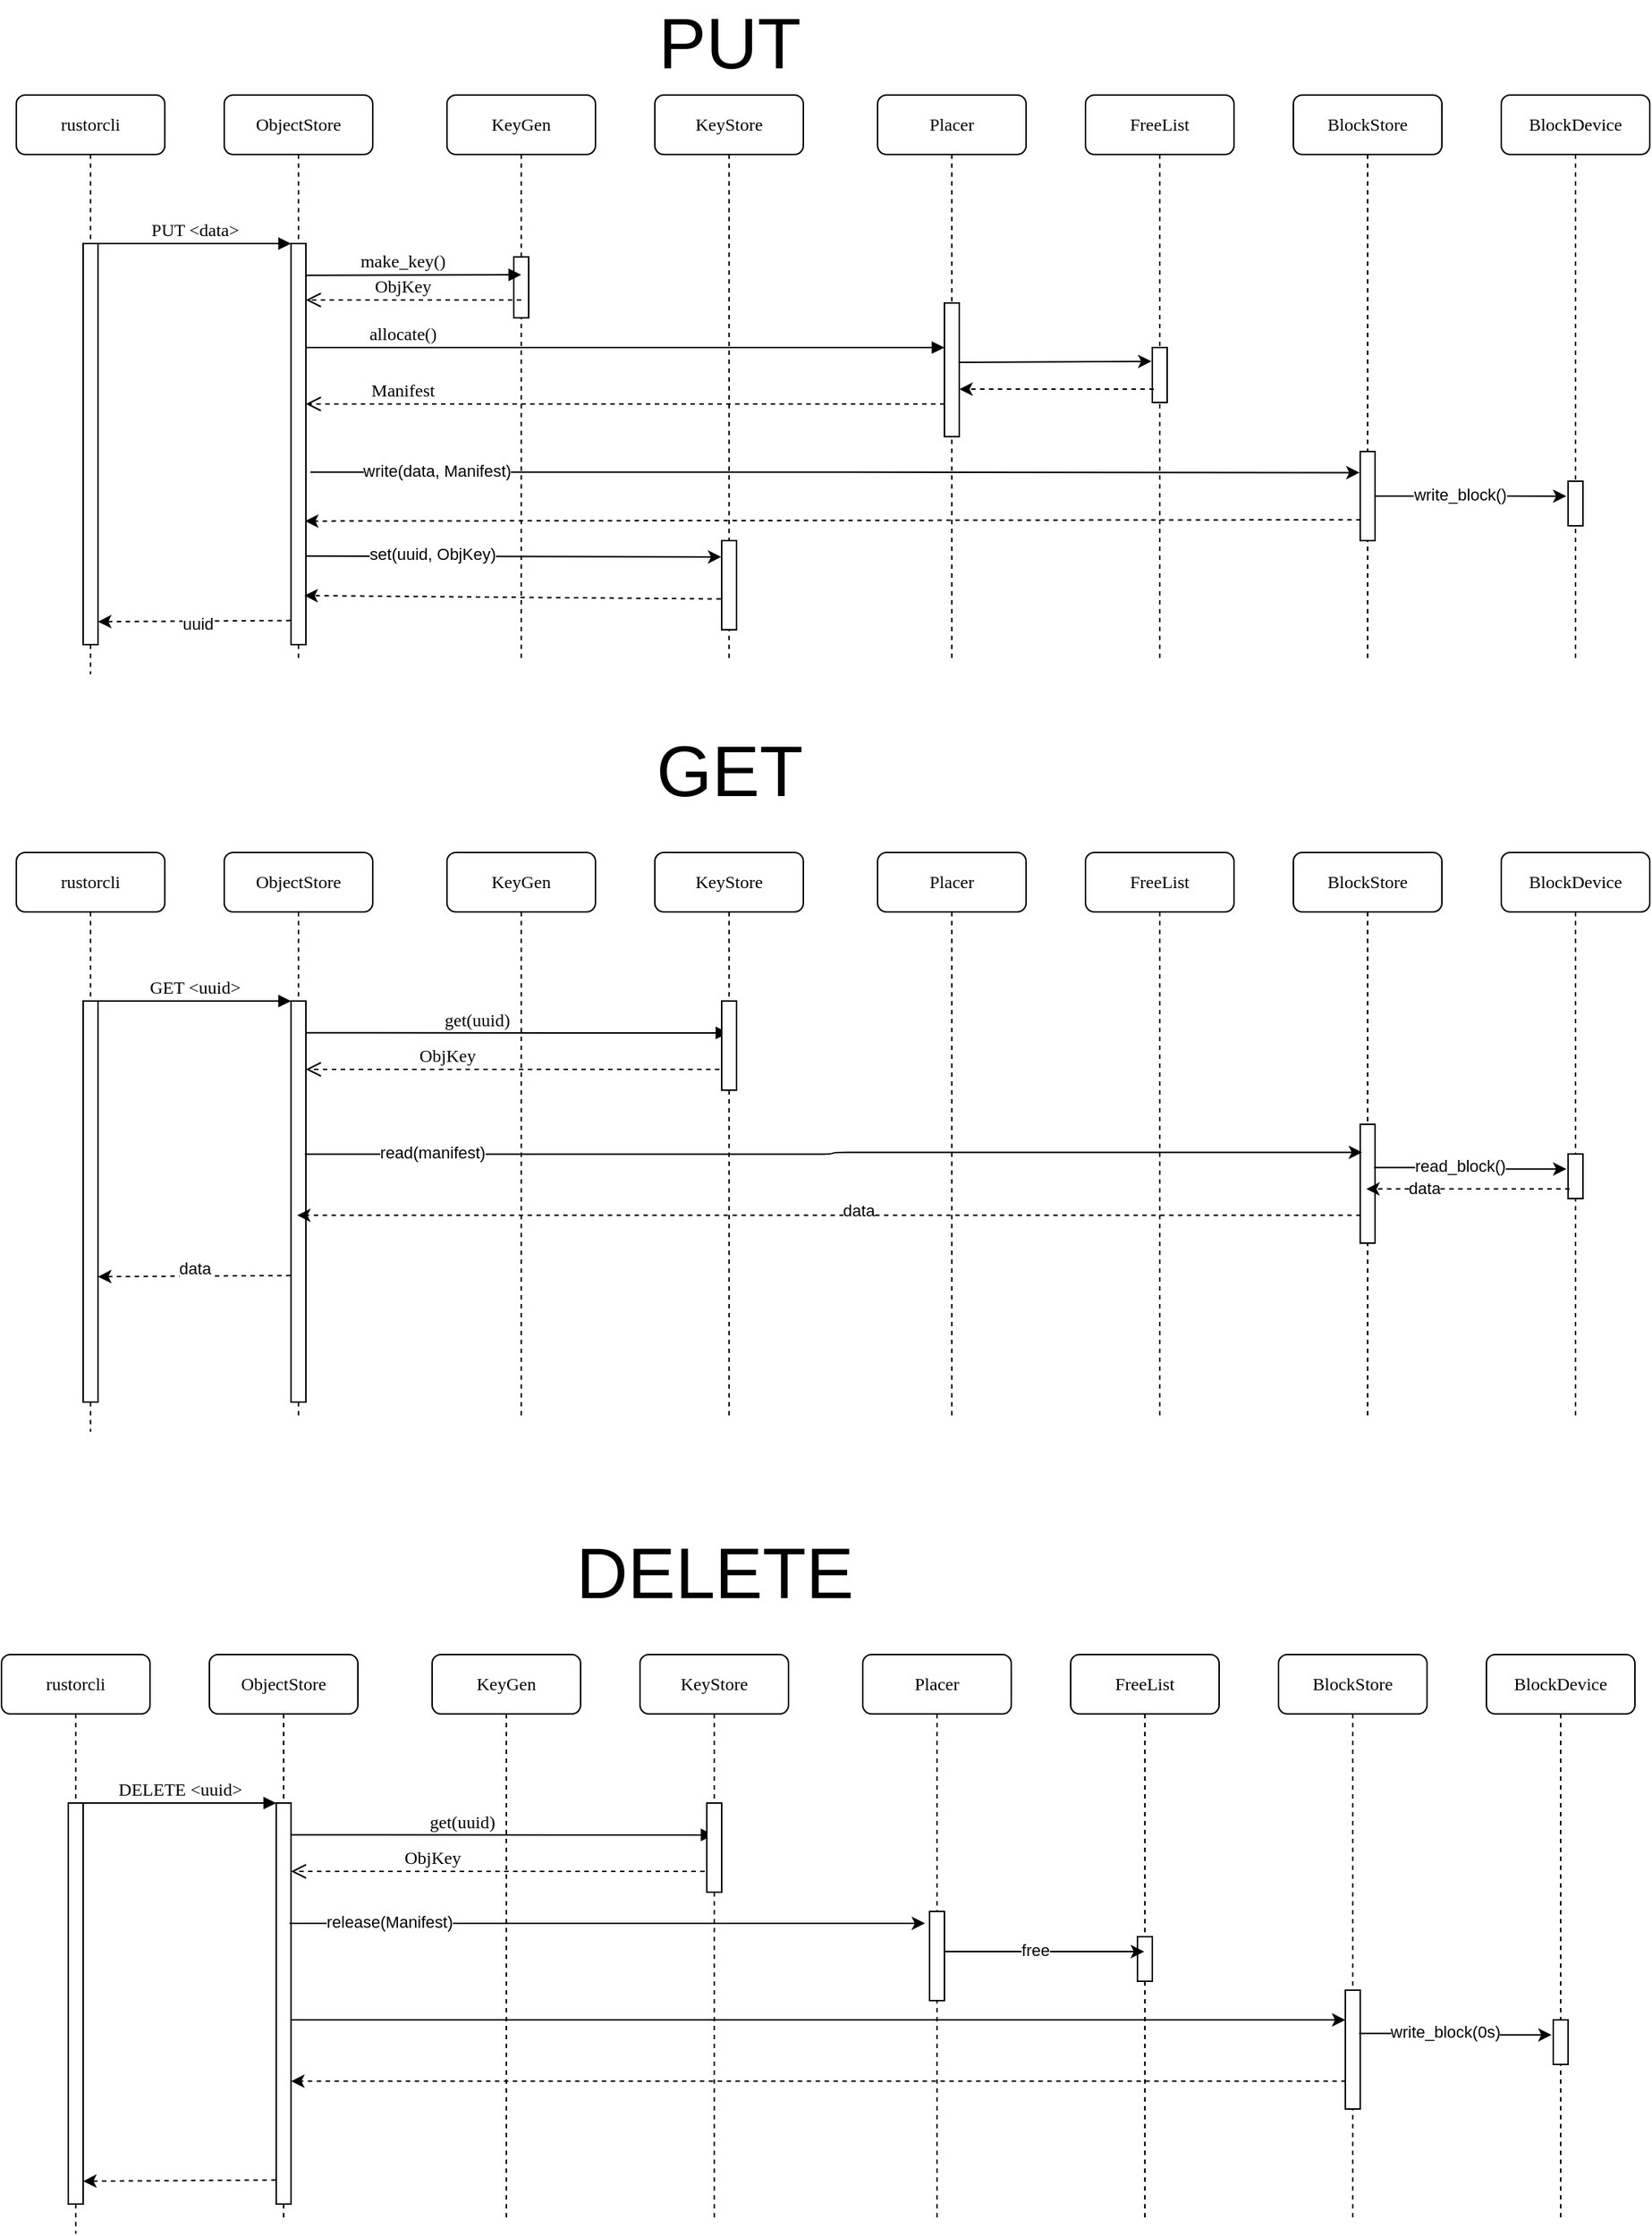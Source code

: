 <mxfile version="13.9.9" type="device"><diagram name="Page-1" id="13e1069c-82ec-6db2-03f1-153e76fe0fe0"><mxGraphModel dx="1301" dy="976" grid="1" gridSize="10" guides="1" tooltips="1" connect="1" arrows="1" fold="1" page="1" pageScale="1" pageWidth="1100" pageHeight="850" background="#ffffff" math="0" shadow="0"><root><mxCell id="0"/><mxCell id="1" parent="0"/><mxCell id="7baba1c4bc27f4b0-2" value="ObjectStore" style="shape=umlLifeline;perimeter=lifelinePerimeter;whiteSpace=wrap;html=1;container=1;collapsible=0;recursiveResize=0;outlineConnect=0;rounded=1;shadow=0;comic=0;labelBackgroundColor=none;strokeWidth=1;fontFamily=Verdana;fontSize=12;align=center;" parent="1" vertex="1"><mxGeometry x="240" y="80" width="100" height="380" as="geometry"/></mxCell><mxCell id="7baba1c4bc27f4b0-10" value="" style="html=1;points=[];perimeter=orthogonalPerimeter;rounded=0;shadow=0;comic=0;labelBackgroundColor=none;strokeWidth=1;fontFamily=Verdana;fontSize=12;align=center;" parent="7baba1c4bc27f4b0-2" vertex="1"><mxGeometry x="45" y="100" width="10" height="270" as="geometry"/></mxCell><mxCell id="7baba1c4bc27f4b0-3" value="KeyGen" style="shape=umlLifeline;perimeter=lifelinePerimeter;whiteSpace=wrap;html=1;container=1;collapsible=0;recursiveResize=0;outlineConnect=0;rounded=1;shadow=0;comic=0;labelBackgroundColor=none;strokeWidth=1;fontFamily=Verdana;fontSize=12;align=center;" parent="1" vertex="1"><mxGeometry x="390" y="80" width="100" height="380" as="geometry"/></mxCell><mxCell id="7baba1c4bc27f4b0-13" value="" style="html=1;points=[];perimeter=orthogonalPerimeter;rounded=0;shadow=0;comic=0;labelBackgroundColor=none;strokeWidth=1;fontFamily=Verdana;fontSize=12;align=center;" parent="7baba1c4bc27f4b0-3" vertex="1"><mxGeometry x="45" y="109" width="10" height="41" as="geometry"/></mxCell><mxCell id="7baba1c4bc27f4b0-4" value="Placer" style="shape=umlLifeline;perimeter=lifelinePerimeter;whiteSpace=wrap;html=1;container=1;collapsible=0;recursiveResize=0;outlineConnect=0;rounded=1;shadow=0;comic=0;labelBackgroundColor=none;strokeWidth=1;fontFamily=Verdana;fontSize=12;align=center;" parent="1" vertex="1"><mxGeometry x="680" y="80" width="100" height="380" as="geometry"/></mxCell><mxCell id="7baba1c4bc27f4b0-5" value="FreeList" style="shape=umlLifeline;perimeter=lifelinePerimeter;whiteSpace=wrap;html=1;container=1;collapsible=0;recursiveResize=0;outlineConnect=0;rounded=1;shadow=0;comic=0;labelBackgroundColor=none;strokeWidth=1;fontFamily=Verdana;fontSize=12;align=center;" parent="1" vertex="1"><mxGeometry x="820" y="80" width="100" height="380" as="geometry"/></mxCell><mxCell id="7baba1c4bc27f4b0-6" value="BlockStore" style="shape=umlLifeline;perimeter=lifelinePerimeter;whiteSpace=wrap;html=1;container=1;collapsible=0;recursiveResize=0;outlineConnect=0;rounded=1;shadow=0;comic=0;labelBackgroundColor=none;strokeWidth=1;fontFamily=Verdana;fontSize=12;align=center;" parent="1" vertex="1"><mxGeometry x="960" y="80" width="100" height="380" as="geometry"/></mxCell><mxCell id="2-4WSEG_g3CAg8Y_GIMI-5" value="" style="html=1;points=[];perimeter=orthogonalPerimeter;rounded=0;shadow=0;comic=0;labelBackgroundColor=none;strokeWidth=1;fontFamily=Verdana;fontSize=12;align=center;" vertex="1" parent="7baba1c4bc27f4b0-6"><mxGeometry x="45" y="240" width="10" height="60" as="geometry"/></mxCell><mxCell id="7baba1c4bc27f4b0-7" value="BlockDevice" style="shape=umlLifeline;perimeter=lifelinePerimeter;whiteSpace=wrap;html=1;container=1;collapsible=0;recursiveResize=0;outlineConnect=0;rounded=1;shadow=0;comic=0;labelBackgroundColor=none;strokeWidth=1;fontFamily=Verdana;fontSize=12;align=center;" parent="1" vertex="1"><mxGeometry x="1100" y="80" width="100" height="380" as="geometry"/></mxCell><mxCell id="2-4WSEG_g3CAg8Y_GIMI-7" value="" style="html=1;points=[];perimeter=orthogonalPerimeter;rounded=0;shadow=0;comic=0;labelBackgroundColor=none;strokeWidth=1;fontFamily=Verdana;fontSize=12;align=center;" vertex="1" parent="7baba1c4bc27f4b0-7"><mxGeometry x="45" y="260" width="10" height="30" as="geometry"/></mxCell><mxCell id="7baba1c4bc27f4b0-8" value="rustorcli" style="shape=umlLifeline;perimeter=lifelinePerimeter;whiteSpace=wrap;html=1;container=1;collapsible=0;recursiveResize=0;outlineConnect=0;rounded=1;shadow=0;comic=0;labelBackgroundColor=none;strokeWidth=1;fontFamily=Verdana;fontSize=12;align=center;" parent="1" vertex="1"><mxGeometry x="100" y="80" width="100" height="390" as="geometry"/></mxCell><mxCell id="7baba1c4bc27f4b0-9" value="" style="html=1;points=[];perimeter=orthogonalPerimeter;rounded=0;shadow=0;comic=0;labelBackgroundColor=none;strokeWidth=1;fontFamily=Verdana;fontSize=12;align=center;" parent="7baba1c4bc27f4b0-8" vertex="1"><mxGeometry x="45" y="100" width="10" height="270" as="geometry"/></mxCell><mxCell id="7baba1c4bc27f4b0-16" value="" style="html=1;points=[];perimeter=orthogonalPerimeter;rounded=0;shadow=0;comic=0;labelBackgroundColor=none;strokeWidth=1;fontFamily=Verdana;fontSize=12;align=center;" parent="1" vertex="1"><mxGeometry x="725" y="220" width="10" height="90" as="geometry"/></mxCell><mxCell id="7baba1c4bc27f4b0-17" value="allocate()" style="html=1;verticalAlign=bottom;endArrow=block;labelBackgroundColor=none;fontFamily=Verdana;fontSize=12;edgeStyle=elbowEdgeStyle;elbow=vertical;" parent="1" edge="1"><mxGeometry x="-0.698" relative="1" as="geometry"><mxPoint x="295" y="250" as="sourcePoint"/><Array as="points"><mxPoint x="490" y="250"/><mxPoint x="460" y="242"/></Array><mxPoint x="725" y="250" as="targetPoint"/><mxPoint as="offset"/></mxGeometry></mxCell><mxCell id="7baba1c4bc27f4b0-19" value="" style="html=1;points=[];perimeter=orthogonalPerimeter;rounded=0;shadow=0;comic=0;labelBackgroundColor=none;strokeWidth=1;fontFamily=Verdana;fontSize=12;align=center;" parent="1" vertex="1"><mxGeometry x="865" y="250" width="10" height="37" as="geometry"/></mxCell><mxCell id="7baba1c4bc27f4b0-21" value="Manifest" style="html=1;verticalAlign=bottom;endArrow=open;dashed=1;endSize=8;labelBackgroundColor=none;fontFamily=Verdana;fontSize=12;edgeStyle=elbowEdgeStyle;elbow=vertical;exitX=0;exitY=0.756;exitDx=0;exitDy=0;exitPerimeter=0;" parent="1" source="7baba1c4bc27f4b0-16" edge="1"><mxGeometry x="0.698" relative="1" as="geometry"><mxPoint x="295" y="288" as="targetPoint"/><Array as="points"/><mxPoint x="585" y="288" as="sourcePoint"/><mxPoint as="offset"/></mxGeometry></mxCell><mxCell id="7baba1c4bc27f4b0-11" value="PUT &amp;lt;data&amp;gt;" style="html=1;verticalAlign=bottom;endArrow=block;entryX=0;entryY=0;labelBackgroundColor=none;fontFamily=Verdana;fontSize=12;edgeStyle=elbowEdgeStyle;elbow=vertical;" parent="1" source="7baba1c4bc27f4b0-9" target="7baba1c4bc27f4b0-10" edge="1"><mxGeometry relative="1" as="geometry"><mxPoint x="220" y="190" as="sourcePoint"/></mxGeometry></mxCell><mxCell id="7baba1c4bc27f4b0-14" value="make_key()" style="html=1;verticalAlign=bottom;endArrow=block;labelBackgroundColor=none;fontFamily=Verdana;fontSize=12;edgeStyle=elbowEdgeStyle;elbow=vertical;" parent="1" edge="1"><mxGeometry x="-0.102" relative="1" as="geometry"><mxPoint x="295" y="201.345" as="sourcePoint"/><mxPoint x="440" y="201" as="targetPoint"/><mxPoint as="offset"/></mxGeometry></mxCell><mxCell id="2-4WSEG_g3CAg8Y_GIMI-1" value="ObjKey" style="html=1;verticalAlign=bottom;endArrow=open;dashed=1;endSize=8;labelBackgroundColor=none;fontFamily=Verdana;fontSize=12;edgeStyle=elbowEdgeStyle;elbow=vertical;" edge="1" parent="1"><mxGeometry x="0.103" relative="1" as="geometry"><mxPoint x="295" y="218" as="targetPoint"/><Array as="points"><mxPoint x="315" y="218"/><mxPoint x="370" y="208"/><mxPoint x="400" y="208"/></Array><mxPoint x="440" y="218" as="sourcePoint"/><mxPoint as="offset"/></mxGeometry></mxCell><mxCell id="2-4WSEG_g3CAg8Y_GIMI-2" value="" style="endArrow=classic;html=1;entryX=-0.057;entryY=0.246;entryDx=0;entryDy=0;entryPerimeter=0;" edge="1" parent="1"><mxGeometry width="50" height="50" relative="1" as="geometry"><mxPoint x="735" y="260" as="sourcePoint"/><mxPoint x="864.43" y="259.3" as="targetPoint"/></mxGeometry></mxCell><mxCell id="2-4WSEG_g3CAg8Y_GIMI-3" value="" style="endArrow=classic;html=1;exitX=0.097;exitY=0.758;exitDx=0;exitDy=0;exitPerimeter=0;dashed=1;" edge="1" parent="1" source="7baba1c4bc27f4b0-19" target="7baba1c4bc27f4b0-16"><mxGeometry width="50" height="50" relative="1" as="geometry"><mxPoint x="790" y="320" as="sourcePoint"/><mxPoint x="840" y="270" as="targetPoint"/></mxGeometry></mxCell><mxCell id="2-4WSEG_g3CAg8Y_GIMI-4" value="" style="endArrow=classic;html=1;entryX=-0.041;entryY=0.237;entryDx=0;entryDy=0;entryPerimeter=0;exitX=1.3;exitY=0.57;exitDx=0;exitDy=0;exitPerimeter=0;edgeStyle=orthogonalEdgeStyle;" edge="1" parent="1" source="7baba1c4bc27f4b0-10" target="2-4WSEG_g3CAg8Y_GIMI-5"><mxGeometry width="50" height="50" relative="1" as="geometry"><mxPoint x="300" y="334" as="sourcePoint"/><mxPoint x="550" y="340" as="targetPoint"/></mxGeometry></mxCell><mxCell id="2-4WSEG_g3CAg8Y_GIMI-6" value="write(data, Manifest)" style="edgeLabel;html=1;align=center;verticalAlign=middle;resizable=0;points=[];" vertex="1" connectable="0" parent="2-4WSEG_g3CAg8Y_GIMI-4"><mxGeometry x="-0.869" y="1" relative="1" as="geometry"><mxPoint x="38.52" as="offset"/></mxGeometry></mxCell><mxCell id="2-4WSEG_g3CAg8Y_GIMI-9" value="" style="edgeStyle=orthogonalEdgeStyle;rounded=0;orthogonalLoop=1;jettySize=auto;html=1;entryX=-0.11;entryY=0.336;entryDx=0;entryDy=0;entryPerimeter=0;" edge="1" parent="1" source="2-4WSEG_g3CAg8Y_GIMI-5" target="2-4WSEG_g3CAg8Y_GIMI-7"><mxGeometry relative="1" as="geometry"/></mxCell><mxCell id="2-4WSEG_g3CAg8Y_GIMI-10" value="write_block()" style="edgeLabel;html=1;align=center;verticalAlign=middle;resizable=0;points=[];" vertex="1" connectable="0" parent="2-4WSEG_g3CAg8Y_GIMI-9"><mxGeometry x="-0.127" y="1" relative="1" as="geometry"><mxPoint as="offset"/></mxGeometry></mxCell><mxCell id="2-4WSEG_g3CAg8Y_GIMI-13" value="" style="endArrow=classic;html=1;exitX=0.028;exitY=0.766;exitDx=0;exitDy=0;exitPerimeter=0;entryX=0.943;entryY=0.692;entryDx=0;entryDy=0;entryPerimeter=0;dashed=1;" edge="1" parent="1" source="2-4WSEG_g3CAg8Y_GIMI-5" target="7baba1c4bc27f4b0-10"><mxGeometry width="50" height="50" relative="1" as="geometry"><mxPoint x="720" y="430" as="sourcePoint"/><mxPoint x="770" y="380" as="targetPoint"/></mxGeometry></mxCell><mxCell id="2-4WSEG_g3CAg8Y_GIMI-14" value="" style="endArrow=classic;html=1;dashed=1;exitX=-0.033;exitY=0.94;exitDx=0;exitDy=0;exitPerimeter=0;entryX=1;entryY=0.943;entryDx=0;entryDy=0;entryPerimeter=0;" edge="1" parent="1" source="7baba1c4bc27f4b0-10" target="7baba1c4bc27f4b0-9"><mxGeometry width="50" height="50" relative="1" as="geometry"><mxPoint x="390" y="430" as="sourcePoint"/><mxPoint x="160" y="435" as="targetPoint"/></mxGeometry></mxCell><mxCell id="2-4WSEG_g3CAg8Y_GIMI-15" value="uuid" style="edgeLabel;html=1;align=center;verticalAlign=middle;resizable=0;points=[];" vertex="1" connectable="0" parent="2-4WSEG_g3CAg8Y_GIMI-14"><mxGeometry x="0.404" y="1" relative="1" as="geometry"><mxPoint x="27.82" as="offset"/></mxGeometry></mxCell><mxCell id="2-4WSEG_g3CAg8Y_GIMI-16" value="KeyStore" style="shape=umlLifeline;perimeter=lifelinePerimeter;whiteSpace=wrap;html=1;container=1;collapsible=0;recursiveResize=0;outlineConnect=0;rounded=1;shadow=0;comic=0;labelBackgroundColor=none;strokeWidth=1;fontFamily=Verdana;fontSize=12;align=center;" vertex="1" parent="1"><mxGeometry x="530" y="80" width="100" height="380" as="geometry"/></mxCell><mxCell id="2-4WSEG_g3CAg8Y_GIMI-21" value="" style="html=1;points=[];perimeter=orthogonalPerimeter;rounded=0;shadow=0;comic=0;labelBackgroundColor=none;strokeWidth=1;fontFamily=Verdana;fontSize=12;align=center;" vertex="1" parent="1"><mxGeometry x="575" y="380" width="10" height="60" as="geometry"/></mxCell><mxCell id="2-4WSEG_g3CAg8Y_GIMI-22" value="" style="endArrow=classic;html=1;entryX=-0.024;entryY=0.183;entryDx=0;entryDy=0;entryPerimeter=0;exitX=0.99;exitY=0.779;exitDx=0;exitDy=0;exitPerimeter=0;" edge="1" parent="1" source="7baba1c4bc27f4b0-10" target="2-4WSEG_g3CAg8Y_GIMI-21"><mxGeometry width="50" height="50" relative="1" as="geometry"><mxPoint x="300" y="391" as="sourcePoint"/><mxPoint x="620" y="340" as="targetPoint"/></mxGeometry></mxCell><mxCell id="2-4WSEG_g3CAg8Y_GIMI-23" value="set(uuid, ObjKey)" style="edgeLabel;html=1;align=center;verticalAlign=middle;resizable=0;points=[];" vertex="1" connectable="0" parent="2-4WSEG_g3CAg8Y_GIMI-22"><mxGeometry x="-0.565" y="2" relative="1" as="geometry"><mxPoint x="24" as="offset"/></mxGeometry></mxCell><mxCell id="2-4WSEG_g3CAg8Y_GIMI-24" value="" style="endArrow=classic;html=1;dashed=1;exitX=-0.057;exitY=0.655;exitDx=0;exitDy=0;exitPerimeter=0;" edge="1" parent="1" source="2-4WSEG_g3CAg8Y_GIMI-21"><mxGeometry width="50" height="50" relative="1" as="geometry"><mxPoint x="557.24" y="420" as="sourcePoint"/><mxPoint x="294" y="417" as="targetPoint"/></mxGeometry></mxCell><mxCell id="2-4WSEG_g3CAg8Y_GIMI-25" value="ObjectStore" style="shape=umlLifeline;perimeter=lifelinePerimeter;whiteSpace=wrap;html=1;container=1;collapsible=0;recursiveResize=0;outlineConnect=0;rounded=1;shadow=0;comic=0;labelBackgroundColor=none;strokeWidth=1;fontFamily=Verdana;fontSize=12;align=center;" vertex="1" parent="1"><mxGeometry x="240" y="590" width="100" height="380" as="geometry"/></mxCell><mxCell id="2-4WSEG_g3CAg8Y_GIMI-26" value="" style="html=1;points=[];perimeter=orthogonalPerimeter;rounded=0;shadow=0;comic=0;labelBackgroundColor=none;strokeWidth=1;fontFamily=Verdana;fontSize=12;align=center;" vertex="1" parent="2-4WSEG_g3CAg8Y_GIMI-25"><mxGeometry x="45" y="100" width="10" height="270" as="geometry"/></mxCell><mxCell id="2-4WSEG_g3CAg8Y_GIMI-27" value="KeyGen" style="shape=umlLifeline;perimeter=lifelinePerimeter;whiteSpace=wrap;html=1;container=1;collapsible=0;recursiveResize=0;outlineConnect=0;rounded=1;shadow=0;comic=0;labelBackgroundColor=none;strokeWidth=1;fontFamily=Verdana;fontSize=12;align=center;" vertex="1" parent="1"><mxGeometry x="390" y="590" width="100" height="380" as="geometry"/></mxCell><mxCell id="2-4WSEG_g3CAg8Y_GIMI-29" value="Placer" style="shape=umlLifeline;perimeter=lifelinePerimeter;whiteSpace=wrap;html=1;container=1;collapsible=0;recursiveResize=0;outlineConnect=0;rounded=1;shadow=0;comic=0;labelBackgroundColor=none;strokeWidth=1;fontFamily=Verdana;fontSize=12;align=center;" vertex="1" parent="1"><mxGeometry x="680" y="590" width="100" height="380" as="geometry"/></mxCell><mxCell id="2-4WSEG_g3CAg8Y_GIMI-30" value="FreeList" style="shape=umlLifeline;perimeter=lifelinePerimeter;whiteSpace=wrap;html=1;container=1;collapsible=0;recursiveResize=0;outlineConnect=0;rounded=1;shadow=0;comic=0;labelBackgroundColor=none;strokeWidth=1;fontFamily=Verdana;fontSize=12;align=center;" vertex="1" parent="1"><mxGeometry x="820" y="590" width="100" height="380" as="geometry"/></mxCell><mxCell id="2-4WSEG_g3CAg8Y_GIMI-31" value="BlockStore" style="shape=umlLifeline;perimeter=lifelinePerimeter;whiteSpace=wrap;html=1;container=1;collapsible=0;recursiveResize=0;outlineConnect=0;rounded=1;shadow=0;comic=0;labelBackgroundColor=none;strokeWidth=1;fontFamily=Verdana;fontSize=12;align=center;" vertex="1" parent="1"><mxGeometry x="960" y="590" width="100" height="380" as="geometry"/></mxCell><mxCell id="2-4WSEG_g3CAg8Y_GIMI-32" value="" style="html=1;points=[];perimeter=orthogonalPerimeter;rounded=0;shadow=0;comic=0;labelBackgroundColor=none;strokeWidth=1;fontFamily=Verdana;fontSize=12;align=center;" vertex="1" parent="2-4WSEG_g3CAg8Y_GIMI-31"><mxGeometry x="45" y="183" width="10" height="80" as="geometry"/></mxCell><mxCell id="2-4WSEG_g3CAg8Y_GIMI-33" value="BlockDevice" style="shape=umlLifeline;perimeter=lifelinePerimeter;whiteSpace=wrap;html=1;container=1;collapsible=0;recursiveResize=0;outlineConnect=0;rounded=1;shadow=0;comic=0;labelBackgroundColor=none;strokeWidth=1;fontFamily=Verdana;fontSize=12;align=center;" vertex="1" parent="1"><mxGeometry x="1100" y="590" width="100" height="380" as="geometry"/></mxCell><mxCell id="2-4WSEG_g3CAg8Y_GIMI-34" value="" style="html=1;points=[];perimeter=orthogonalPerimeter;rounded=0;shadow=0;comic=0;labelBackgroundColor=none;strokeWidth=1;fontFamily=Verdana;fontSize=12;align=center;" vertex="1" parent="2-4WSEG_g3CAg8Y_GIMI-33"><mxGeometry x="45" y="203" width="10" height="30" as="geometry"/></mxCell><mxCell id="2-4WSEG_g3CAg8Y_GIMI-35" value="rustorcli" style="shape=umlLifeline;perimeter=lifelinePerimeter;whiteSpace=wrap;html=1;container=1;collapsible=0;recursiveResize=0;outlineConnect=0;rounded=1;shadow=0;comic=0;labelBackgroundColor=none;strokeWidth=1;fontFamily=Verdana;fontSize=12;align=center;" vertex="1" parent="1"><mxGeometry x="100" y="590" width="100" height="390" as="geometry"/></mxCell><mxCell id="2-4WSEG_g3CAg8Y_GIMI-36" value="" style="html=1;points=[];perimeter=orthogonalPerimeter;rounded=0;shadow=0;comic=0;labelBackgroundColor=none;strokeWidth=1;fontFamily=Verdana;fontSize=12;align=center;" vertex="1" parent="2-4WSEG_g3CAg8Y_GIMI-35"><mxGeometry x="45" y="100" width="10" height="270" as="geometry"/></mxCell><mxCell id="2-4WSEG_g3CAg8Y_GIMI-41" value="GET &amp;lt;uuid&amp;gt;" style="html=1;verticalAlign=bottom;endArrow=block;entryX=0;entryY=0;labelBackgroundColor=none;fontFamily=Verdana;fontSize=12;edgeStyle=elbowEdgeStyle;elbow=vertical;" edge="1" parent="1" source="2-4WSEG_g3CAg8Y_GIMI-36" target="2-4WSEG_g3CAg8Y_GIMI-26"><mxGeometry relative="1" as="geometry"><mxPoint x="220" y="700" as="sourcePoint"/></mxGeometry></mxCell><mxCell id="2-4WSEG_g3CAg8Y_GIMI-42" value="get(uuid)" style="html=1;verticalAlign=bottom;endArrow=block;labelBackgroundColor=none;fontFamily=Verdana;fontSize=12;edgeStyle=elbowEdgeStyle;elbow=vertical;" edge="1" parent="1" target="2-4WSEG_g3CAg8Y_GIMI-53"><mxGeometry x="-0.192" relative="1" as="geometry"><mxPoint x="295" y="711.345" as="sourcePoint"/><mxPoint x="440" y="711" as="targetPoint"/><mxPoint as="offset"/></mxGeometry></mxCell><mxCell id="2-4WSEG_g3CAg8Y_GIMI-43" value="ObjKey" style="html=1;verticalAlign=bottom;endArrow=open;dashed=1;endSize=8;labelBackgroundColor=none;fontFamily=Verdana;fontSize=12;edgeStyle=elbowEdgeStyle;elbow=vertical;" edge="1" parent="1"><mxGeometry x="0.332" relative="1" as="geometry"><mxPoint x="295" y="736" as="targetPoint"/><Array as="points"><mxPoint x="315" y="736"/><mxPoint x="370" y="726"/><mxPoint x="400" y="726"/></Array><mxPoint x="579.5" y="736" as="sourcePoint"/><mxPoint as="offset"/></mxGeometry></mxCell><mxCell id="2-4WSEG_g3CAg8Y_GIMI-46" value="" style="endArrow=classic;html=1;entryX=0.129;entryY=0.236;entryDx=0;entryDy=0;entryPerimeter=0;edgeStyle=orthogonalEdgeStyle;exitX=0.929;exitY=0.593;exitDx=0;exitDy=0;exitPerimeter=0;" edge="1" parent="1" target="2-4WSEG_g3CAg8Y_GIMI-32"><mxGeometry width="50" height="50" relative="1" as="geometry"><mxPoint x="294.29" y="793.11" as="sourcePoint"/><mxPoint x="550" y="793" as="targetPoint"/><Array as="points"><mxPoint x="650" y="793"/><mxPoint x="650" y="792"/></Array></mxGeometry></mxCell><mxCell id="2-4WSEG_g3CAg8Y_GIMI-47" value="read(manifest)" style="edgeLabel;html=1;align=center;verticalAlign=middle;resizable=0;points=[];" vertex="1" connectable="0" parent="2-4WSEG_g3CAg8Y_GIMI-46"><mxGeometry x="-0.869" y="1" relative="1" as="geometry"><mxPoint x="38.52" as="offset"/></mxGeometry></mxCell><mxCell id="2-4WSEG_g3CAg8Y_GIMI-48" value="" style="edgeStyle=orthogonalEdgeStyle;rounded=0;orthogonalLoop=1;jettySize=auto;html=1;entryX=-0.11;entryY=0.336;entryDx=0;entryDy=0;entryPerimeter=0;exitX=0.929;exitY=0.364;exitDx=0;exitDy=0;exitPerimeter=0;" edge="1" parent="1" source="2-4WSEG_g3CAg8Y_GIMI-32" target="2-4WSEG_g3CAg8Y_GIMI-34"><mxGeometry relative="1" as="geometry"/></mxCell><mxCell id="2-4WSEG_g3CAg8Y_GIMI-49" value="read_block()" style="edgeLabel;html=1;align=center;verticalAlign=middle;resizable=0;points=[];" vertex="1" connectable="0" parent="2-4WSEG_g3CAg8Y_GIMI-48"><mxGeometry x="-0.127" y="1" relative="1" as="geometry"><mxPoint as="offset"/></mxGeometry></mxCell><mxCell id="2-4WSEG_g3CAg8Y_GIMI-50" value="" style="endArrow=classic;html=1;exitX=0.028;exitY=0.766;exitDx=0;exitDy=0;exitPerimeter=0;dashed=1;" edge="1" parent="1" source="2-4WSEG_g3CAg8Y_GIMI-32"><mxGeometry width="50" height="50" relative="1" as="geometry"><mxPoint x="720" y="883" as="sourcePoint"/><mxPoint x="289.071" y="834.28" as="targetPoint"/></mxGeometry></mxCell><mxCell id="2-4WSEG_g3CAg8Y_GIMI-63" value="data" style="edgeLabel;html=1;align=center;verticalAlign=middle;resizable=0;points=[];" vertex="1" connectable="0" parent="2-4WSEG_g3CAg8Y_GIMI-50"><mxGeometry x="-0.053" y="-4" relative="1" as="geometry"><mxPoint as="offset"/></mxGeometry></mxCell><mxCell id="2-4WSEG_g3CAg8Y_GIMI-51" value="" style="endArrow=classic;html=1;dashed=1;exitX=-0.033;exitY=0.94;exitDx=0;exitDy=0;exitPerimeter=0;entryX=1;entryY=0.943;entryDx=0;entryDy=0;entryPerimeter=0;" edge="1" parent="1"><mxGeometry width="50" height="50" relative="1" as="geometry"><mxPoint x="284.67" y="874.8" as="sourcePoint"/><mxPoint x="155" y="875.61" as="targetPoint"/></mxGeometry></mxCell><mxCell id="2-4WSEG_g3CAg8Y_GIMI-52" value="data" style="edgeLabel;html=1;align=center;verticalAlign=middle;resizable=0;points=[];" vertex="1" connectable="0" parent="2-4WSEG_g3CAg8Y_GIMI-51"><mxGeometry x="0.404" y="1" relative="1" as="geometry"><mxPoint x="26.36" y="-6.37" as="offset"/></mxGeometry></mxCell><mxCell id="2-4WSEG_g3CAg8Y_GIMI-53" value="KeyStore" style="shape=umlLifeline;perimeter=lifelinePerimeter;whiteSpace=wrap;html=1;container=1;collapsible=0;recursiveResize=0;outlineConnect=0;rounded=1;shadow=0;comic=0;labelBackgroundColor=none;strokeWidth=1;fontFamily=Verdana;fontSize=12;align=center;" vertex="1" parent="1"><mxGeometry x="530" y="590" width="100" height="380" as="geometry"/></mxCell><mxCell id="2-4WSEG_g3CAg8Y_GIMI-60" value="" style="html=1;points=[];perimeter=orthogonalPerimeter;rounded=0;shadow=0;comic=0;labelBackgroundColor=none;strokeWidth=1;fontFamily=Verdana;fontSize=12;align=center;" vertex="1" parent="2-4WSEG_g3CAg8Y_GIMI-53"><mxGeometry x="45" y="100" width="10" height="60" as="geometry"/></mxCell><mxCell id="2-4WSEG_g3CAg8Y_GIMI-58" value="&lt;font style=&quot;font-size: 48px&quot;&gt;PUT&lt;/font&gt;" style="text;html=1;resizable=0;autosize=1;align=center;verticalAlign=middle;points=[];fillColor=none;strokeColor=none;rounded=0;" vertex="1" parent="1"><mxGeometry x="525" y="30" width="110" height="30" as="geometry"/></mxCell><mxCell id="2-4WSEG_g3CAg8Y_GIMI-59" value="&lt;font style=&quot;font-size: 48px&quot;&gt;GET&lt;/font&gt;" style="text;html=1;resizable=0;autosize=1;align=center;verticalAlign=middle;points=[];fillColor=none;strokeColor=none;rounded=0;" vertex="1" parent="1"><mxGeometry x="525" y="520" width="110" height="30" as="geometry"/></mxCell><mxCell id="2-4WSEG_g3CAg8Y_GIMI-61" value="" style="endArrow=classic;html=1;dashed=1;exitX=0.097;exitY=0.785;exitDx=0;exitDy=0;exitPerimeter=0;" edge="1" parent="1" source="2-4WSEG_g3CAg8Y_GIMI-34"><mxGeometry width="50" height="50" relative="1" as="geometry"><mxPoint x="1150" y="813" as="sourcePoint"/><mxPoint x="1009.071" y="816.55" as="targetPoint"/></mxGeometry></mxCell><mxCell id="2-4WSEG_g3CAg8Y_GIMI-62" value="data" style="edgeLabel;html=1;align=center;verticalAlign=middle;resizable=0;points=[];" vertex="1" connectable="0" parent="2-4WSEG_g3CAg8Y_GIMI-61"><mxGeometry x="0.442" y="-1" relative="1" as="geometry"><mxPoint as="offset"/></mxGeometry></mxCell><mxCell id="2-4WSEG_g3CAg8Y_GIMI-64" value="ObjectStore" style="shape=umlLifeline;perimeter=lifelinePerimeter;whiteSpace=wrap;html=1;container=1;collapsible=0;recursiveResize=0;outlineConnect=0;rounded=1;shadow=0;comic=0;labelBackgroundColor=none;strokeWidth=1;fontFamily=Verdana;fontSize=12;align=center;" vertex="1" parent="1"><mxGeometry x="230" y="1130" width="100" height="380" as="geometry"/></mxCell><mxCell id="2-4WSEG_g3CAg8Y_GIMI-65" value="" style="html=1;points=[];perimeter=orthogonalPerimeter;rounded=0;shadow=0;comic=0;labelBackgroundColor=none;strokeWidth=1;fontFamily=Verdana;fontSize=12;align=center;" vertex="1" parent="2-4WSEG_g3CAg8Y_GIMI-64"><mxGeometry x="45" y="100" width="10" height="270" as="geometry"/></mxCell><mxCell id="2-4WSEG_g3CAg8Y_GIMI-66" value="KeyGen" style="shape=umlLifeline;perimeter=lifelinePerimeter;whiteSpace=wrap;html=1;container=1;collapsible=0;recursiveResize=0;outlineConnect=0;rounded=1;shadow=0;comic=0;labelBackgroundColor=none;strokeWidth=1;fontFamily=Verdana;fontSize=12;align=center;" vertex="1" parent="1"><mxGeometry x="380" y="1130" width="100" height="380" as="geometry"/></mxCell><mxCell id="2-4WSEG_g3CAg8Y_GIMI-67" value="Placer" style="shape=umlLifeline;perimeter=lifelinePerimeter;whiteSpace=wrap;html=1;container=1;collapsible=0;recursiveResize=0;outlineConnect=0;rounded=1;shadow=0;comic=0;labelBackgroundColor=none;strokeWidth=1;fontFamily=Verdana;fontSize=12;align=center;" vertex="1" parent="1"><mxGeometry x="670" y="1130" width="100" height="380" as="geometry"/></mxCell><mxCell id="2-4WSEG_g3CAg8Y_GIMI-91" value="" style="html=1;points=[];perimeter=orthogonalPerimeter;rounded=0;shadow=0;comic=0;labelBackgroundColor=none;strokeWidth=1;fontFamily=Verdana;fontSize=12;align=center;" vertex="1" parent="2-4WSEG_g3CAg8Y_GIMI-67"><mxGeometry x="45" y="173" width="10" height="60" as="geometry"/></mxCell><mxCell id="2-4WSEG_g3CAg8Y_GIMI-68" value="FreeList" style="shape=umlLifeline;perimeter=lifelinePerimeter;whiteSpace=wrap;html=1;container=1;collapsible=0;recursiveResize=0;outlineConnect=0;rounded=1;shadow=0;comic=0;labelBackgroundColor=none;strokeWidth=1;fontFamily=Verdana;fontSize=12;align=center;" vertex="1" parent="1"><mxGeometry x="810" y="1130" width="100" height="380" as="geometry"/></mxCell><mxCell id="2-4WSEG_g3CAg8Y_GIMI-69" value="BlockStore" style="shape=umlLifeline;perimeter=lifelinePerimeter;whiteSpace=wrap;html=1;container=1;collapsible=0;recursiveResize=0;outlineConnect=0;rounded=1;shadow=0;comic=0;labelBackgroundColor=none;strokeWidth=1;fontFamily=Verdana;fontSize=12;align=center;" vertex="1" parent="1"><mxGeometry x="950" y="1130" width="100" height="380" as="geometry"/></mxCell><mxCell id="2-4WSEG_g3CAg8Y_GIMI-70" value="" style="html=1;points=[];perimeter=orthogonalPerimeter;rounded=0;shadow=0;comic=0;labelBackgroundColor=none;strokeWidth=1;fontFamily=Verdana;fontSize=12;align=center;" vertex="1" parent="2-4WSEG_g3CAg8Y_GIMI-69"><mxGeometry x="45" y="226" width="10" height="80" as="geometry"/></mxCell><mxCell id="2-4WSEG_g3CAg8Y_GIMI-71" value="BlockDevice" style="shape=umlLifeline;perimeter=lifelinePerimeter;whiteSpace=wrap;html=1;container=1;collapsible=0;recursiveResize=0;outlineConnect=0;rounded=1;shadow=0;comic=0;labelBackgroundColor=none;strokeWidth=1;fontFamily=Verdana;fontSize=12;align=center;" vertex="1" parent="1"><mxGeometry x="1090" y="1130" width="100" height="380" as="geometry"/></mxCell><mxCell id="2-4WSEG_g3CAg8Y_GIMI-72" value="" style="html=1;points=[];perimeter=orthogonalPerimeter;rounded=0;shadow=0;comic=0;labelBackgroundColor=none;strokeWidth=1;fontFamily=Verdana;fontSize=12;align=center;" vertex="1" parent="2-4WSEG_g3CAg8Y_GIMI-71"><mxGeometry x="45" y="246" width="10" height="30" as="geometry"/></mxCell><mxCell id="2-4WSEG_g3CAg8Y_GIMI-73" value="rustorcli" style="shape=umlLifeline;perimeter=lifelinePerimeter;whiteSpace=wrap;html=1;container=1;collapsible=0;recursiveResize=0;outlineConnect=0;rounded=1;shadow=0;comic=0;labelBackgroundColor=none;strokeWidth=1;fontFamily=Verdana;fontSize=12;align=center;" vertex="1" parent="1"><mxGeometry x="90" y="1130" width="100" height="390" as="geometry"/></mxCell><mxCell id="2-4WSEG_g3CAg8Y_GIMI-74" value="" style="html=1;points=[];perimeter=orthogonalPerimeter;rounded=0;shadow=0;comic=0;labelBackgroundColor=none;strokeWidth=1;fontFamily=Verdana;fontSize=12;align=center;" vertex="1" parent="2-4WSEG_g3CAg8Y_GIMI-73"><mxGeometry x="45" y="100" width="10" height="270" as="geometry"/></mxCell><mxCell id="2-4WSEG_g3CAg8Y_GIMI-75" value="DELETE &amp;lt;uuid&amp;gt;" style="html=1;verticalAlign=bottom;endArrow=block;entryX=0;entryY=0;labelBackgroundColor=none;fontFamily=Verdana;fontSize=12;edgeStyle=elbowEdgeStyle;elbow=vertical;" edge="1" parent="1" source="2-4WSEG_g3CAg8Y_GIMI-74" target="2-4WSEG_g3CAg8Y_GIMI-65"><mxGeometry relative="1" as="geometry"><mxPoint x="210" y="1240" as="sourcePoint"/></mxGeometry></mxCell><mxCell id="2-4WSEG_g3CAg8Y_GIMI-76" value="get(uuid)" style="html=1;verticalAlign=bottom;endArrow=block;labelBackgroundColor=none;fontFamily=Verdana;fontSize=12;edgeStyle=elbowEdgeStyle;elbow=vertical;" edge="1" parent="1" target="2-4WSEG_g3CAg8Y_GIMI-86"><mxGeometry x="-0.192" relative="1" as="geometry"><mxPoint x="285" y="1251.345" as="sourcePoint"/><mxPoint x="430" y="1251" as="targetPoint"/><mxPoint as="offset"/></mxGeometry></mxCell><mxCell id="2-4WSEG_g3CAg8Y_GIMI-77" value="ObjKey" style="html=1;verticalAlign=bottom;endArrow=open;dashed=1;endSize=8;labelBackgroundColor=none;fontFamily=Verdana;fontSize=12;edgeStyle=elbowEdgeStyle;elbow=vertical;" edge="1" parent="1"><mxGeometry x="0.332" relative="1" as="geometry"><mxPoint x="285" y="1276" as="targetPoint"/><Array as="points"><mxPoint x="305" y="1276"/><mxPoint x="360" y="1266"/><mxPoint x="390" y="1266"/></Array><mxPoint x="569.5" y="1276" as="sourcePoint"/><mxPoint as="offset"/></mxGeometry></mxCell><mxCell id="2-4WSEG_g3CAg8Y_GIMI-78" value="" style="endArrow=classic;html=1;entryX=-0.3;entryY=0.433;entryDx=0;entryDy=0;entryPerimeter=0;edgeStyle=orthogonalEdgeStyle;" edge="1" parent="1"><mxGeometry width="50" height="50" relative="1" as="geometry"><mxPoint x="284" y="1311" as="sourcePoint"/><mxPoint x="712" y="1310.98" as="targetPoint"/><Array as="points"><mxPoint x="284" y="1311"/></Array></mxGeometry></mxCell><mxCell id="2-4WSEG_g3CAg8Y_GIMI-79" value="release(Manifest)" style="edgeLabel;html=1;align=center;verticalAlign=middle;resizable=0;points=[];" vertex="1" connectable="0" parent="2-4WSEG_g3CAg8Y_GIMI-78"><mxGeometry x="-0.869" y="1" relative="1" as="geometry"><mxPoint x="38.52" as="offset"/></mxGeometry></mxCell><mxCell id="2-4WSEG_g3CAg8Y_GIMI-80" value="" style="edgeStyle=orthogonalEdgeStyle;rounded=0;orthogonalLoop=1;jettySize=auto;html=1;entryX=-0.11;entryY=0.336;entryDx=0;entryDy=0;entryPerimeter=0;exitX=0.929;exitY=0.364;exitDx=0;exitDy=0;exitPerimeter=0;" edge="1" parent="1" source="2-4WSEG_g3CAg8Y_GIMI-70" target="2-4WSEG_g3CAg8Y_GIMI-72"><mxGeometry relative="1" as="geometry"/></mxCell><mxCell id="2-4WSEG_g3CAg8Y_GIMI-81" value="write_block(0s)" style="edgeLabel;html=1;align=center;verticalAlign=middle;resizable=0;points=[];" vertex="1" connectable="0" parent="2-4WSEG_g3CAg8Y_GIMI-80"><mxGeometry x="-0.127" y="1" relative="1" as="geometry"><mxPoint as="offset"/></mxGeometry></mxCell><mxCell id="2-4WSEG_g3CAg8Y_GIMI-82" value="" style="endArrow=classic;html=1;exitX=0.028;exitY=0.766;exitDx=0;exitDy=0;exitPerimeter=0;dashed=1;" edge="1" parent="1" source="2-4WSEG_g3CAg8Y_GIMI-70" target="2-4WSEG_g3CAg8Y_GIMI-65"><mxGeometry width="50" height="50" relative="1" as="geometry"><mxPoint x="710" y="1423" as="sourcePoint"/><mxPoint x="279.071" y="1374.28" as="targetPoint"/></mxGeometry></mxCell><mxCell id="2-4WSEG_g3CAg8Y_GIMI-84" value="" style="endArrow=classic;html=1;dashed=1;exitX=-0.033;exitY=0.94;exitDx=0;exitDy=0;exitPerimeter=0;entryX=1;entryY=0.943;entryDx=0;entryDy=0;entryPerimeter=0;" edge="1" parent="1" source="2-4WSEG_g3CAg8Y_GIMI-65" target="2-4WSEG_g3CAg8Y_GIMI-74"><mxGeometry width="50" height="50" relative="1" as="geometry"><mxPoint x="380" y="1480" as="sourcePoint"/><mxPoint x="150" y="1485" as="targetPoint"/></mxGeometry></mxCell><mxCell id="2-4WSEG_g3CAg8Y_GIMI-86" value="KeyStore" style="shape=umlLifeline;perimeter=lifelinePerimeter;whiteSpace=wrap;html=1;container=1;collapsible=0;recursiveResize=0;outlineConnect=0;rounded=1;shadow=0;comic=0;labelBackgroundColor=none;strokeWidth=1;fontFamily=Verdana;fontSize=12;align=center;" vertex="1" parent="1"><mxGeometry x="520" y="1130" width="100" height="380" as="geometry"/></mxCell><mxCell id="2-4WSEG_g3CAg8Y_GIMI-87" value="" style="html=1;points=[];perimeter=orthogonalPerimeter;rounded=0;shadow=0;comic=0;labelBackgroundColor=none;strokeWidth=1;fontFamily=Verdana;fontSize=12;align=center;" vertex="1" parent="2-4WSEG_g3CAg8Y_GIMI-86"><mxGeometry x="45" y="100" width="10" height="60" as="geometry"/></mxCell><mxCell id="2-4WSEG_g3CAg8Y_GIMI-88" value="&lt;font style=&quot;font-size: 48px&quot;&gt;DELETE&lt;/font&gt;" style="text;html=1;resizable=0;autosize=1;align=center;verticalAlign=middle;points=[];fillColor=none;strokeColor=none;rounded=0;" vertex="1" parent="1"><mxGeometry x="470" y="1060" width="200" height="30" as="geometry"/></mxCell><mxCell id="2-4WSEG_g3CAg8Y_GIMI-93" value="" style="html=1;points=[];perimeter=orthogonalPerimeter;rounded=0;shadow=0;comic=0;labelBackgroundColor=none;strokeWidth=1;fontFamily=Verdana;fontSize=12;align=center;" vertex="1" parent="1"><mxGeometry x="855" y="1320" width="10" height="30" as="geometry"/></mxCell><mxCell id="2-4WSEG_g3CAg8Y_GIMI-94" value="" style="endArrow=classic;html=1;" edge="1" parent="1" target="2-4WSEG_g3CAg8Y_GIMI-68"><mxGeometry width="50" height="50" relative="1" as="geometry"><mxPoint x="725" y="1330" as="sourcePoint"/><mxPoint x="775" y="1280" as="targetPoint"/></mxGeometry></mxCell><mxCell id="2-4WSEG_g3CAg8Y_GIMI-95" value="free" style="edgeLabel;html=1;align=center;verticalAlign=middle;resizable=0;points=[];" vertex="1" connectable="0" parent="2-4WSEG_g3CAg8Y_GIMI-94"><mxGeometry x="-0.104" y="1" relative="1" as="geometry"><mxPoint as="offset"/></mxGeometry></mxCell><mxCell id="2-4WSEG_g3CAg8Y_GIMI-96" value="" style="endArrow=classic;html=1;" edge="1" parent="1"><mxGeometry width="50" height="50" relative="1" as="geometry"><mxPoint x="285" y="1376.0" as="sourcePoint"/><mxPoint x="995" y="1376.0" as="targetPoint"/></mxGeometry></mxCell></root></mxGraphModel></diagram></mxfile>